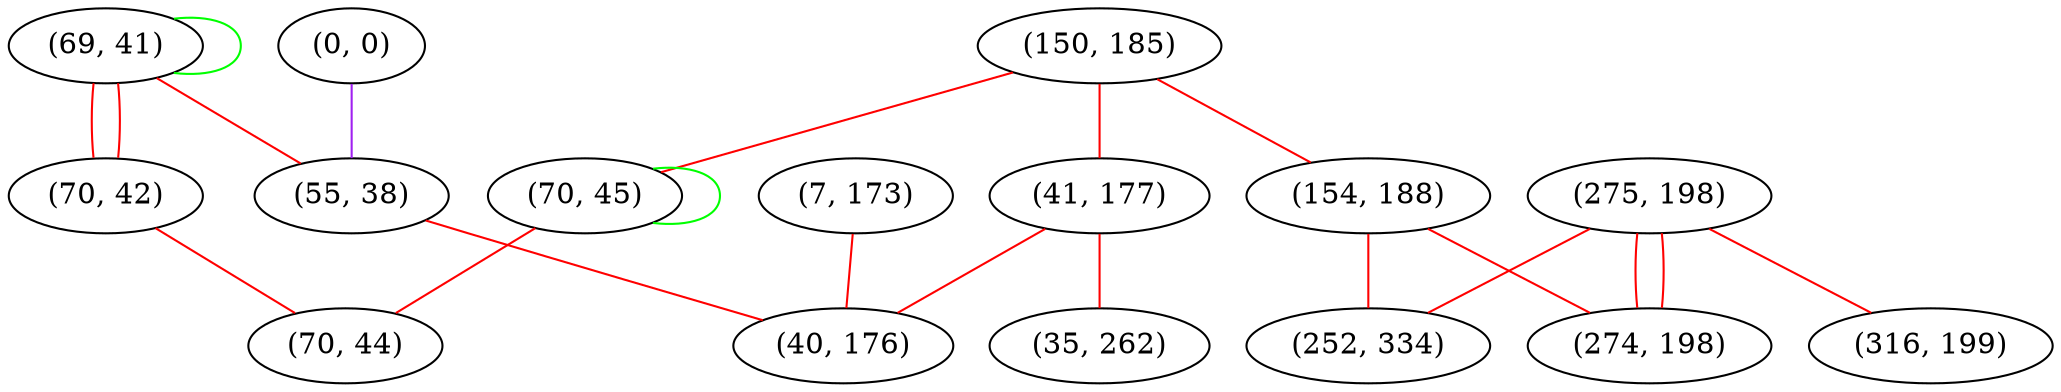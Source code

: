 graph "" {
"(69, 41)";
"(150, 185)";
"(70, 42)";
"(70, 45)";
"(275, 198)";
"(7, 173)";
"(154, 188)";
"(0, 0)";
"(274, 198)";
"(41, 177)";
"(35, 262)";
"(70, 44)";
"(55, 38)";
"(40, 176)";
"(316, 199)";
"(252, 334)";
"(69, 41)" -- "(69, 41)"  [color=green, key=0, weight=2];
"(69, 41)" -- "(55, 38)"  [color=red, key=0, weight=1];
"(69, 41)" -- "(70, 42)"  [color=red, key=0, weight=1];
"(69, 41)" -- "(70, 42)"  [color=red, key=1, weight=1];
"(150, 185)" -- "(41, 177)"  [color=red, key=0, weight=1];
"(150, 185)" -- "(70, 45)"  [color=red, key=0, weight=1];
"(150, 185)" -- "(154, 188)"  [color=red, key=0, weight=1];
"(70, 42)" -- "(70, 44)"  [color=red, key=0, weight=1];
"(70, 45)" -- "(70, 44)"  [color=red, key=0, weight=1];
"(70, 45)" -- "(70, 45)"  [color=green, key=0, weight=2];
"(275, 198)" -- "(316, 199)"  [color=red, key=0, weight=1];
"(275, 198)" -- "(274, 198)"  [color=red, key=0, weight=1];
"(275, 198)" -- "(274, 198)"  [color=red, key=1, weight=1];
"(275, 198)" -- "(252, 334)"  [color=red, key=0, weight=1];
"(7, 173)" -- "(40, 176)"  [color=red, key=0, weight=1];
"(154, 188)" -- "(274, 198)"  [color=red, key=0, weight=1];
"(154, 188)" -- "(252, 334)"  [color=red, key=0, weight=1];
"(0, 0)" -- "(55, 38)"  [color=purple, key=0, weight=4];
"(41, 177)" -- "(40, 176)"  [color=red, key=0, weight=1];
"(41, 177)" -- "(35, 262)"  [color=red, key=0, weight=1];
"(55, 38)" -- "(40, 176)"  [color=red, key=0, weight=1];
}
